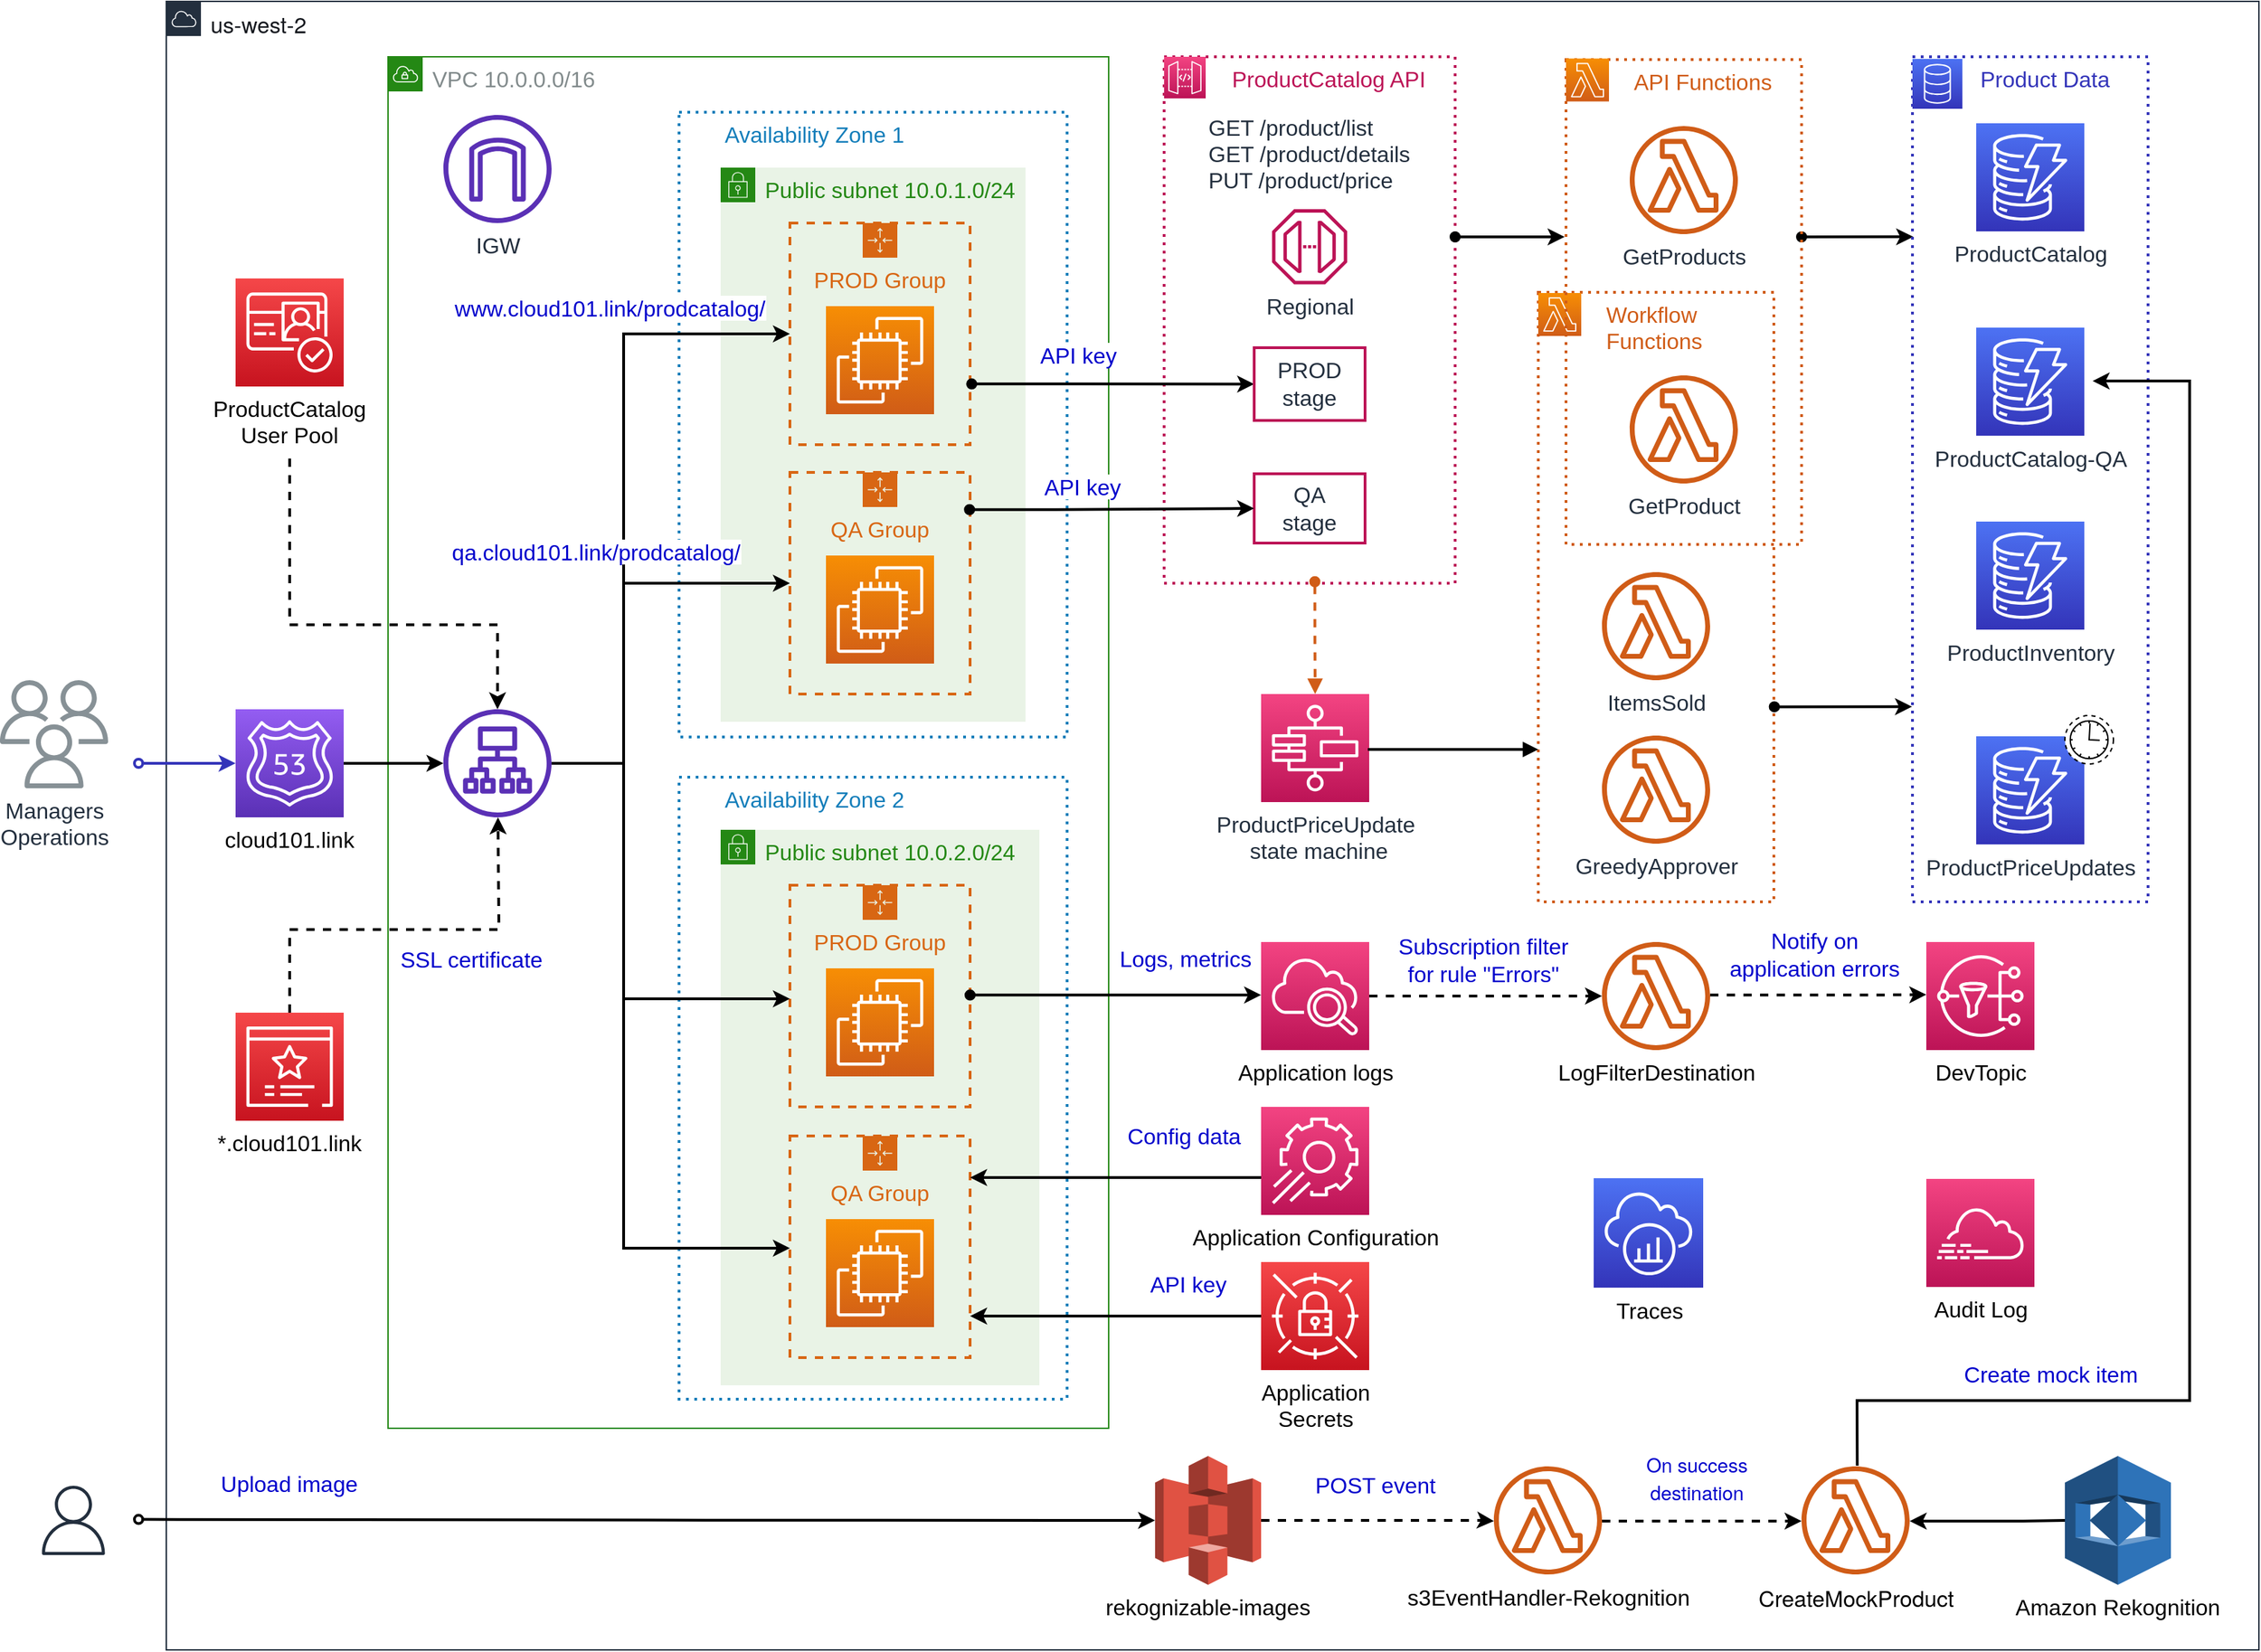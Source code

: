 <mxfile version="14.9.6" type="device"><diagram id="yKD41nWz8tDtkQRlLj_N" name="Page-1"><mxGraphModel dx="2680" dy="1989" grid="1" gridSize="10" guides="1" tooltips="1" connect="1" arrows="1" fold="1" page="1" pageScale="1" pageWidth="1100" pageHeight="850" math="0" shadow="0"><root><mxCell id="0"/><mxCell id="1" parent="0"/><mxCell id="qGP9a9ilm-xRbnsAyoEx-138" value="&lt;span style=&quot;color: rgb(22 , 25 , 31) ; font-family: &amp;#34;amazon ember&amp;#34; , &amp;#34;helvetica neue&amp;#34; , &amp;#34;roboto&amp;#34; , &amp;#34;arial&amp;#34; , sans-serif ; font-style: normal ; font-weight: 400 ; letter-spacing: normal ; text-indent: 0px ; text-transform: none ; word-spacing: 0px ; background-color: rgb(255 , 255 , 255) ; display: inline ; float: none&quot;&gt;&lt;font style=&quot;font-size: 16px&quot;&gt;us-west-2&lt;/font&gt;&lt;/span&gt;" style="points=[[0,0],[0.25,0],[0.5,0],[0.75,0],[1,0],[1,0.25],[1,0.5],[1,0.75],[1,1],[0.75,1],[0.5,1],[0.25,1],[0,1],[0,0.75],[0,0.5],[0,0.25]];outlineConnect=0;gradientColor=none;html=1;whiteSpace=wrap;fontSize=12;fontStyle=0;shape=mxgraph.aws4.group;grIcon=mxgraph.aws4.group_aws_cloud;strokeColor=#232F3E;fillColor=none;verticalAlign=top;align=left;spacingLeft=30;fontColor=#232F3E;dashed=0;rounded=0;shadow=0;dashPattern=1 2;" parent="1" vertex="1"><mxGeometry x="-380" y="-850" width="1510" height="1190" as="geometry"/></mxCell><mxCell id="wmEJibpNERDsBBSczhaX-15" value="Workflow&lt;br&gt;Functions" style="fillColor=none;dashed=1;verticalAlign=top;fontStyle=0;shadow=0;fontSize=16;html=1;strokeWidth=2;align=left;spacingLeft=47;dashPattern=1 2;strokeColor=#D05C17;fontColor=#D05C17;" parent="1" vertex="1"><mxGeometry x="610" y="-640" width="170" height="440" as="geometry"/></mxCell><mxCell id="qGP9a9ilm-xRbnsAyoEx-61" value="ProductCatalog API" style="fillColor=none;dashed=1;verticalAlign=top;fontStyle=0;shadow=0;fontSize=16;html=1;strokeWidth=2;align=left;spacingLeft=47;dashPattern=1 2;strokeColor=#BC1356;fontColor=#BC1356;" parent="1" vertex="1"><mxGeometry x="340" y="-810" width="210" height="380" as="geometry"/></mxCell><mxCell id="qGP9a9ilm-xRbnsAyoEx-130" style="edgeStyle=none;rounded=0;jumpStyle=none;orthogonalLoop=1;jettySize=auto;html=1;fontSize=16;fontColor=#3334B9;startArrow=oval;startFill=1;endArrow=classic;endFill=1;strokeWidth=2;snapToPoint=1;bendable=0;entryX=0.003;entryY=0.213;entryDx=0;entryDy=0;entryPerimeter=0;" parent="1" target="qGP9a9ilm-xRbnsAyoEx-127" edge="1"><mxGeometry relative="1" as="geometry"><mxPoint x="800" y="-680" as="sourcePoint"/><mxPoint x="899" y="-675.5" as="targetPoint"/></mxGeometry></mxCell><mxCell id="qGP9a9ilm-xRbnsAyoEx-3" value="VPC 10.0.0.0/16" style="points=[[0,0],[0.25,0],[0.5,0],[0.75,0],[1,0],[1,0.25],[1,0.5],[1,0.75],[1,1],[0.75,1],[0.5,1],[0.25,1],[0,1],[0,0.75],[0,0.5],[0,0.25]];outlineConnect=0;gradientColor=none;html=1;whiteSpace=wrap;fontSize=16;fontStyle=0;shape=mxgraph.aws4.group;grIcon=mxgraph.aws4.group_vpc;strokeColor=#248814;fillColor=none;verticalAlign=top;align=left;spacingLeft=30;dashed=0;strokeWidth=1;perimeterSpacing=0;shadow=0;fontColor=#828B8C;" parent="1" vertex="1"><mxGeometry x="-220" y="-810" width="520" height="990" as="geometry"/></mxCell><mxCell id="qGP9a9ilm-xRbnsAyoEx-4" value="Availability Zone 1" style="fillColor=none;strokeColor=#147EBA;dashed=1;verticalAlign=top;fontStyle=0;fontColor=#147EBA;strokeWidth=2;fontSize=16;perimeterSpacing=0;shadow=0;align=left;spacingLeft=31;rounded=0;dashPattern=1 2;" parent="1" vertex="1"><mxGeometry x="-10" y="-770" width="280" height="451" as="geometry"/></mxCell><mxCell id="qGP9a9ilm-xRbnsAyoEx-6" value="" style="outlineConnect=0;fontColor=#232F3E;gradientColor=none;fillColor=#5A30B5;strokeColor=none;dashed=0;verticalLabelPosition=bottom;verticalAlign=top;align=center;html=1;fontSize=16;fontStyle=0;aspect=fixed;pointerEvents=1;shape=mxgraph.aws4.application_load_balancer;strokeWidth=3;perimeterSpacing=0;shadow=0;" parent="1" vertex="1"><mxGeometry x="-180" y="-339" width="78" height="78" as="geometry"/></mxCell><mxCell id="qGP9a9ilm-xRbnsAyoEx-7" value="Public subnet 10.0.1.0/24" style="points=[[0,0],[0.25,0],[0.5,0],[0.75,0],[1,0],[1,0.25],[1,0.5],[1,0.75],[1,1],[0.75,1],[0.5,1],[0.25,1],[0,1],[0,0.75],[0,0.5],[0,0.25]];outlineConnect=0;gradientColor=none;html=1;whiteSpace=wrap;fontSize=16;fontStyle=0;shape=mxgraph.aws4.group;grIcon=mxgraph.aws4.group_security_group;grStroke=0;strokeColor=#248814;fillColor=#E9F3E6;verticalAlign=top;align=left;spacingLeft=30;fontColor=#248814;dashed=0;strokeWidth=3;perimeterSpacing=0;shadow=0;" parent="1" vertex="1"><mxGeometry x="20" y="-730" width="220" height="400" as="geometry"/></mxCell><mxCell id="qGP9a9ilm-xRbnsAyoEx-9" value="PROD Group" style="points=[[0,0],[0.25,0],[0.5,0],[0.75,0],[1,0],[1,0.25],[1,0.5],[1,0.75],[1,1],[0.75,1],[0.5,1],[0.25,1],[0,1],[0,0.75],[0,0.5],[0,0.25]];outlineConnect=0;gradientColor=none;html=1;whiteSpace=wrap;fontSize=16;fontStyle=0;shape=mxgraph.aws4.groupCenter;grIcon=mxgraph.aws4.group_auto_scaling_group;grStroke=1;strokeColor=#D86613;fillColor=none;verticalAlign=top;align=center;fontColor=#D86613;dashed=1;spacingTop=25;strokeWidth=2;perimeterSpacing=0;shadow=0;" parent="1" vertex="1"><mxGeometry x="70" y="-690" width="130" height="160" as="geometry"/></mxCell><mxCell id="qGP9a9ilm-xRbnsAyoEx-10" value="QA Group" style="points=[[0,0],[0.25,0],[0.5,0],[0.75,0],[1,0],[1,0.25],[1,0.5],[1,0.75],[1,1],[0.75,1],[0.5,1],[0.25,1],[0,1],[0,0.75],[0,0.5],[0,0.25]];outlineConnect=0;gradientColor=none;html=1;whiteSpace=wrap;fontSize=16;fontStyle=0;shape=mxgraph.aws4.groupCenter;grIcon=mxgraph.aws4.group_auto_scaling_group;grStroke=1;strokeColor=#D86613;fillColor=none;verticalAlign=top;align=center;fontColor=#D86613;dashed=1;spacingTop=25;strokeWidth=2;perimeterSpacing=0;shadow=0;" parent="1" vertex="1"><mxGeometry x="70" y="-510" width="130" height="160" as="geometry"/></mxCell><mxCell id="qGP9a9ilm-xRbnsAyoEx-16" value="Regional" style="outlineConnect=0;fontColor=#232F3E;gradientColor=none;fillColor=#BC1356;strokeColor=none;dashed=0;verticalLabelPosition=bottom;verticalAlign=top;align=center;html=1;fontSize=16;fontStyle=0;aspect=fixed;pointerEvents=1;shape=mxgraph.aws4.endpoint;strokeWidth=3;perimeterSpacing=0;shadow=0;" parent="1" vertex="1"><mxGeometry x="417.88" y="-700" width="54.25" height="54.25" as="geometry"/></mxCell><mxCell id="qGP9a9ilm-xRbnsAyoEx-30" value="" style="points=[[0,0,0],[0.25,0,0],[0.5,0,0],[0.75,0,0],[1,0,0],[0,1,0],[0.25,1,0],[0.5,1,0],[0.75,1,0],[1,1,0],[0,0.25,0],[0,0.5,0],[0,0.75,0],[1,0.25,0],[1,0.5,0],[1,0.75,0]];outlineConnect=0;fontColor=#232F3E;gradientColor=#F78E04;gradientDirection=north;fillColor=#D05C17;strokeColor=#ffffff;dashed=0;verticalLabelPosition=bottom;verticalAlign=top;align=center;html=1;fontSize=16;fontStyle=0;aspect=fixed;shape=mxgraph.aws4.resourceIcon;resIcon=mxgraph.aws4.ec2;shadow=0;" parent="1" vertex="1"><mxGeometry x="96" y="-630" width="78" height="78" as="geometry"/></mxCell><mxCell id="qGP9a9ilm-xRbnsAyoEx-100" style="edgeStyle=elbowEdgeStyle;jumpStyle=none;orthogonalLoop=1;jettySize=auto;html=1;fontSize=16;startArrow=oval;startFill=1;endArrow=classic;endFill=1;strokeWidth=2;rounded=0;entryX=0;entryY=0.5;entryDx=0;entryDy=0;exitX=1.009;exitY=0.726;exitDx=0;exitDy=0;exitPerimeter=0;fontColor=#0000CC;" parent="1" source="qGP9a9ilm-xRbnsAyoEx-9" target="qGP9a9ilm-xRbnsAyoEx-57" edge="1"><mxGeometry relative="1" as="geometry"><Array as="points"><mxPoint x="280" y="-563.83"/></Array><mxPoint x="200" y="-562" as="sourcePoint"/><mxPoint x="336" y="-611.83" as="targetPoint"/></mxGeometry></mxCell><mxCell id="qGP9a9ilm-xRbnsAyoEx-31" value="" style="points=[[0,0,0],[0.25,0,0],[0.5,0,0],[0.75,0,0],[1,0,0],[0,1,0],[0.25,1,0],[0.5,1,0],[0.75,1,0],[1,1,0],[0,0.25,0],[0,0.5,0],[0,0.75,0],[1,0.25,0],[1,0.5,0],[1,0.75,0]];outlineConnect=0;fontColor=#232F3E;gradientColor=#F78E04;gradientDirection=north;fillColor=#D05C17;strokeColor=#ffffff;dashed=0;verticalLabelPosition=bottom;verticalAlign=top;align=center;html=1;fontSize=16;fontStyle=0;aspect=fixed;shape=mxgraph.aws4.resourceIcon;resIcon=mxgraph.aws4.ec2;shadow=0;" parent="1" vertex="1"><mxGeometry x="96" y="-450" width="78" height="78" as="geometry"/></mxCell><mxCell id="qGP9a9ilm-xRbnsAyoEx-56" value="QA&lt;br style=&quot;font-size: 16px;&quot;&gt;stage" style="rounded=0;whiteSpace=wrap;html=1;shadow=0;dashed=0;fontSize=16;fontColor=#232F3E;strokeWidth=2;fillColor=none;align=center;verticalAlign=middle;strokeColor=#BC1356;" parent="1" vertex="1"><mxGeometry x="405" y="-509" width="80" height="50" as="geometry"/></mxCell><mxCell id="qGP9a9ilm-xRbnsAyoEx-57" value="PROD stage" style="rounded=0;whiteSpace=wrap;html=1;shadow=0;dashed=0;fontSize=16;fontColor=#232F3E;strokeWidth=2;fillColor=none;align=center;verticalAlign=middle;strokeColor=#BC1356;horizontal=1;" parent="1" vertex="1"><mxGeometry x="405" y="-600" width="80" height="52.5" as="geometry"/></mxCell><mxCell id="qGP9a9ilm-xRbnsAyoEx-65" value="GET /product/list&lt;br style=&quot;font-size: 16px&quot;&gt;GET /product/details&lt;br&gt;PUT /product/price" style="text;html=1;strokeColor=none;fillColor=none;align=left;verticalAlign=middle;whiteSpace=wrap;rounded=0;shadow=0;dashed=0;fontSize=16;fontColor=#232F3E;spacingTop=0;" parent="1" vertex="1"><mxGeometry x="370" y="-750" width="150" height="20" as="geometry"/></mxCell><mxCell id="qGP9a9ilm-xRbnsAyoEx-67" style="edgeStyle=orthogonalEdgeStyle;rounded=0;orthogonalLoop=1;jettySize=auto;html=1;fontSize=16;fontColor=#232F3E;strokeColor=#000000;strokeWidth=2;entryX=0;entryY=0.5;entryDx=0;entryDy=0;align=center;fontStyle=0;endArrow=classic;endFill=1;" parent="1" source="qGP9a9ilm-xRbnsAyoEx-6" target="qGP9a9ilm-xRbnsAyoEx-9" edge="1"><mxGeometry relative="1" as="geometry"><mxPoint x="40" y="-431" as="targetPoint"/><Array as="points"><mxPoint x="-50" y="-300"/><mxPoint x="-50" y="-610"/></Array></mxGeometry></mxCell><mxCell id="qGP9a9ilm-xRbnsAyoEx-68" value="www.cloud101.link/prodcatalog/" style="edgeLabel;align=center;verticalAlign=middle;resizable=0;points=[];fontSize=16;fontColor=#0000CC;" parent="qGP9a9ilm-xRbnsAyoEx-67" vertex="1" connectable="0"><mxGeometry x="0.046" y="1" relative="1" as="geometry"><mxPoint x="-9" y="-130" as="offset"/></mxGeometry></mxCell><mxCell id="qGP9a9ilm-xRbnsAyoEx-70" style="edgeStyle=orthogonalEdgeStyle;rounded=0;orthogonalLoop=1;jettySize=auto;html=1;fontSize=16;fontColor=#232F3E;strokeColor=#000000;strokeWidth=2;endArrow=classic;endFill=1;" parent="1" source="qGP9a9ilm-xRbnsAyoEx-6" target="qGP9a9ilm-xRbnsAyoEx-10" edge="1"><mxGeometry relative="1" as="geometry"><mxPoint x="70" y="-490" as="targetPoint"/><Array as="points"><mxPoint x="-50" y="-300"/><mxPoint x="-50" y="-430"/></Array></mxGeometry></mxCell><mxCell id="qGP9a9ilm-xRbnsAyoEx-71" value="qa.cloud101.link/prodcatalog/" style="edgeLabel;align=center;verticalAlign=middle;resizable=0;points=[];fontSize=16;fontColor=#0000CC;" parent="qGP9a9ilm-xRbnsAyoEx-70" vertex="1" connectable="0"><mxGeometry x="-0.119" relative="1" as="geometry"><mxPoint x="-20" y="-73" as="offset"/></mxGeometry></mxCell><mxCell id="qGP9a9ilm-xRbnsAyoEx-72" value="Availability Zone 2" style="fillColor=none;strokeColor=#147EBA;dashed=1;verticalAlign=top;fontStyle=0;fontColor=#147EBA;strokeWidth=2;fontSize=16;perimeterSpacing=0;shadow=0;align=left;spacingLeft=31;rounded=0;dashPattern=1 2;" parent="1" vertex="1"><mxGeometry x="-10" y="-290" width="280" height="449" as="geometry"/></mxCell><mxCell id="qGP9a9ilm-xRbnsAyoEx-73" value="Public subnet 10.0.2.0/24" style="points=[[0,0],[0.25,0],[0.5,0],[0.75,0],[1,0],[1,0.25],[1,0.5],[1,0.75],[1,1],[0.75,1],[0.5,1],[0.25,1],[0,1],[0,0.75],[0,0.5],[0,0.25]];outlineConnect=0;gradientColor=none;html=1;whiteSpace=wrap;fontSize=16;fontStyle=0;shape=mxgraph.aws4.group;grIcon=mxgraph.aws4.group_security_group;grStroke=0;strokeColor=#248814;fillColor=#E9F3E6;verticalAlign=top;align=left;spacingLeft=30;fontColor=#248814;dashed=0;strokeWidth=3;perimeterSpacing=0;shadow=0;" parent="1" vertex="1"><mxGeometry x="20" y="-252" width="230" height="401" as="geometry"/></mxCell><mxCell id="qGP9a9ilm-xRbnsAyoEx-74" value="PROD Group" style="points=[[0,0],[0.25,0],[0.5,0],[0.75,0],[1,0],[1,0.25],[1,0.5],[1,0.75],[1,1],[0.75,1],[0.5,1],[0.25,1],[0,1],[0,0.75],[0,0.5],[0,0.25]];outlineConnect=0;gradientColor=none;html=1;whiteSpace=wrap;fontSize=16;fontStyle=0;shape=mxgraph.aws4.groupCenter;grIcon=mxgraph.aws4.group_auto_scaling_group;grStroke=1;strokeColor=#D86613;fillColor=none;verticalAlign=top;align=center;fontColor=#D86613;dashed=1;spacingTop=25;strokeWidth=2;perimeterSpacing=0;shadow=0;" parent="1" vertex="1"><mxGeometry x="70" y="-212" width="130" height="160" as="geometry"/></mxCell><mxCell id="qGP9a9ilm-xRbnsAyoEx-75" value="QA Group" style="points=[[0,0],[0.25,0],[0.5,0],[0.75,0],[1,0],[1,0.25],[1,0.5],[1,0.75],[1,1],[0.75,1],[0.5,1],[0.25,1],[0,1],[0,0.75],[0,0.5],[0,0.25]];outlineConnect=0;gradientColor=none;html=1;whiteSpace=wrap;fontSize=16;fontStyle=0;shape=mxgraph.aws4.groupCenter;grIcon=mxgraph.aws4.group_auto_scaling_group;grStroke=1;strokeColor=#D86613;fillColor=none;verticalAlign=top;align=center;fontColor=#D86613;dashed=1;spacingTop=25;strokeWidth=2;perimeterSpacing=0;shadow=0;" parent="1" vertex="1"><mxGeometry x="70" y="-31" width="130" height="160" as="geometry"/></mxCell><mxCell id="qGP9a9ilm-xRbnsAyoEx-76" value="" style="points=[[0,0,0],[0.25,0,0],[0.5,0,0],[0.75,0,0],[1,0,0],[0,1,0],[0.25,1,0],[0.5,1,0],[0.75,1,0],[1,1,0],[0,0.25,0],[0,0.5,0],[0,0.75,0],[1,0.25,0],[1,0.5,0],[1,0.75,0]];outlineConnect=0;fontColor=#232F3E;gradientColor=#F78E04;gradientDirection=north;fillColor=#D05C17;strokeColor=#ffffff;dashed=0;verticalLabelPosition=bottom;verticalAlign=top;align=center;html=1;fontSize=16;fontStyle=0;aspect=fixed;shape=mxgraph.aws4.resourceIcon;resIcon=mxgraph.aws4.ec2;shadow=0;" parent="1" vertex="1"><mxGeometry x="96" y="-152" width="78" height="78" as="geometry"/></mxCell><mxCell id="qGP9a9ilm-xRbnsAyoEx-77" value="" style="points=[[0,0,0],[0.25,0,0],[0.5,0,0],[0.75,0,0],[1,0,0],[0,1,0],[0.25,1,0],[0.5,1,0],[0.75,1,0],[1,1,0],[0,0.25,0],[0,0.5,0],[0,0.75,0],[1,0.25,0],[1,0.5,0],[1,0.75,0]];outlineConnect=0;fontColor=#232F3E;gradientColor=#F78E04;gradientDirection=north;fillColor=#D05C17;strokeColor=#ffffff;dashed=0;verticalLabelPosition=bottom;verticalAlign=top;align=center;html=1;fontSize=16;fontStyle=0;aspect=fixed;shape=mxgraph.aws4.resourceIcon;resIcon=mxgraph.aws4.ec2;shadow=0;" parent="1" vertex="1"><mxGeometry x="96" y="29" width="78" height="78" as="geometry"/></mxCell><mxCell id="qGP9a9ilm-xRbnsAyoEx-79" style="edgeStyle=orthogonalEdgeStyle;rounded=0;orthogonalLoop=1;jettySize=auto;html=1;fontSize=16;fontColor=#232F3E;strokeColor=#000000;strokeWidth=2;endArrow=classic;endFill=1;" parent="1" source="qGP9a9ilm-xRbnsAyoEx-6" edge="1"><mxGeometry relative="1" as="geometry"><Array as="points"><mxPoint x="-50" y="-300"/><mxPoint x="-50" y="-130"/><mxPoint x="70" y="-130"/></Array><mxPoint x="70" y="-130" as="targetPoint"/></mxGeometry></mxCell><mxCell id="qGP9a9ilm-xRbnsAyoEx-80" style="edgeStyle=orthogonalEdgeStyle;rounded=0;orthogonalLoop=1;jettySize=auto;html=1;fontSize=16;fontColor=#232F3E;strokeColor=#000000;strokeWidth=2;" parent="1" source="qGP9a9ilm-xRbnsAyoEx-6" edge="1"><mxGeometry relative="1" as="geometry"><mxPoint x="70" y="50" as="targetPoint"/><Array as="points"><mxPoint x="-50" y="-300"/><mxPoint x="-50" y="50"/><mxPoint x="70" y="50"/></Array></mxGeometry></mxCell><mxCell id="qGP9a9ilm-xRbnsAyoEx-87" style="edgeStyle=orthogonalEdgeStyle;rounded=0;orthogonalLoop=1;jettySize=auto;html=1;fontSize=16;fontColor=#232F3E;strokeColor=#000000;strokeWidth=2;endArrow=classic;endFill=1;" parent="1" source="qGP9a9ilm-xRbnsAyoEx-81" target="qGP9a9ilm-xRbnsAyoEx-6" edge="1"><mxGeometry relative="1" as="geometry"><mxPoint x="-190" y="-300" as="targetPoint"/></mxGeometry></mxCell><mxCell id="qGP9a9ilm-xRbnsAyoEx-81" value="cloud101.link" style="points=[[0,0,0],[0.25,0,0],[0.5,0,0],[0.75,0,0],[1,0,0],[0,1,0],[0.25,1,0],[0.5,1,0],[0.75,1,0],[1,1,0],[0,0.25,0],[0,0.5,0],[0,0.75,0],[1,0.25,0],[1,0.5,0],[1,0.75,0]];outlineConnect=0;gradientColor=#945DF2;gradientDirection=north;fillColor=#5A30B5;strokeColor=#ffffff;dashed=0;verticalLabelPosition=bottom;verticalAlign=top;align=center;fontSize=16;fontStyle=0;aspect=fixed;shape=mxgraph.aws4.resourceIcon;resIcon=mxgraph.aws4.route_53;rounded=1;shadow=0;" parent="1" vertex="1"><mxGeometry x="-330" y="-339" width="78" height="78" as="geometry"/></mxCell><mxCell id="qGP9a9ilm-xRbnsAyoEx-82" value="IGW" style="outlineConnect=0;fontColor=#232F3E;gradientColor=none;fillColor=#5A30B5;strokeColor=none;dashed=0;verticalLabelPosition=bottom;verticalAlign=top;align=center;html=1;fontSize=16;fontStyle=0;aspect=fixed;pointerEvents=1;shape=mxgraph.aws4.internet_gateway;rounded=1;shadow=0;" parent="1" vertex="1"><mxGeometry x="-180" y="-768" width="78" height="78" as="geometry"/></mxCell><mxCell id="qGP9a9ilm-xRbnsAyoEx-83" value="*.cloud101.link" style="points=[[0,0,0],[0.25,0,0],[0.5,0,0],[0.75,0,0],[1,0,0],[0,1,0],[0.25,1,0],[0.5,1,0],[0.75,1,0],[1,1,0],[0,0.25,0],[0,0.5,0],[0,0.75,0],[1,0.25,0],[1,0.5,0],[1,0.75,0]];outlineConnect=0;gradientColor=#F54749;gradientDirection=north;fillColor=#C7131F;strokeColor=#ffffff;dashed=0;verticalLabelPosition=bottom;verticalAlign=top;align=center;fontSize=16;fontStyle=0;aspect=fixed;shape=mxgraph.aws4.resourceIcon;resIcon=mxgraph.aws4.certificate_manager_3;rounded=1;shadow=0;" parent="1" vertex="1"><mxGeometry x="-330" y="-120" width="78" height="78" as="geometry"/></mxCell><mxCell id="qGP9a9ilm-xRbnsAyoEx-131" style="edgeStyle=none;rounded=0;jumpStyle=none;orthogonalLoop=1;jettySize=auto;html=1;entryX=0;entryY=0.5;entryDx=0;entryDy=0;entryPerimeter=0;fontSize=16;fontColor=#3334B9;startArrow=oval;startFill=0;endArrow=classic;endFill=1;strokeColor=#3334B9;strokeWidth=2;" parent="1" target="qGP9a9ilm-xRbnsAyoEx-81" edge="1"><mxGeometry relative="1" as="geometry"><mxPoint x="-400" y="-300" as="sourcePoint"/></mxGeometry></mxCell><mxCell id="qGP9a9ilm-xRbnsAyoEx-88" value="Managers&lt;br&gt;Operations" style="outlineConnect=0;fontColor=#232F3E;gradientColor=none;strokeColor=none;dashed=0;verticalLabelPosition=bottom;verticalAlign=top;align=center;html=1;fontSize=16;fontStyle=0;aspect=fixed;pointerEvents=1;shape=mxgraph.aws4.users;rounded=0;shadow=0;fillColor=#879196;" parent="1" vertex="1"><mxGeometry x="-500" y="-360" width="78" height="78" as="geometry"/></mxCell><mxCell id="qGP9a9ilm-xRbnsAyoEx-137" style="edgeStyle=none;rounded=0;jumpStyle=none;orthogonalLoop=1;jettySize=auto;html=1;dashed=1;fontSize=16;fontColor=#3334B9;startArrow=none;startFill=0;endArrow=classic;endFill=1;strokeColor=#000000;strokeWidth=2;" parent="1" target="qGP9a9ilm-xRbnsAyoEx-6" edge="1"><mxGeometry relative="1" as="geometry"><mxPoint x="-291" y="-520" as="sourcePoint"/><mxPoint x="-160" y="-340" as="targetPoint"/><Array as="points"><mxPoint x="-291" y="-400"/><mxPoint x="-141" y="-400"/></Array></mxGeometry></mxCell><mxCell id="qGP9a9ilm-xRbnsAyoEx-132" value="ProductCatalog&#10;User Pool" style="points=[[0,0,0],[0.25,0,0],[0.5,0,0],[0.75,0,0],[1,0,0],[0,1,0],[0.25,1,0],[0.5,1,0],[0.75,1,0],[1,1,0],[0,0.25,0],[0,0.5,0],[0,0.75,0],[1,0.25,0],[1,0.5,0],[1,0.75,0]];outlineConnect=0;gradientColor=#F54749;gradientDirection=north;fillColor=#C7131F;strokeColor=#ffffff;dashed=0;verticalLabelPosition=bottom;verticalAlign=top;align=center;fontSize=16;fontStyle=0;aspect=fixed;shape=mxgraph.aws4.resourceIcon;resIcon=mxgraph.aws4.cognito;rounded=0;shadow=0;dashPattern=1 2;" parent="1" vertex="1"><mxGeometry x="-330" y="-650" width="78" height="78" as="geometry"/></mxCell><mxCell id="BOBLniXmzy-V6W1fbKCP-1" value="Application Configuration" style="points=[[0,0,0],[0.25,0,0],[0.5,0,0],[0.75,0,0],[1,0,0],[0,1,0],[0.25,1,0],[0.5,1,0],[0.75,1,0],[1,1,0],[0,0.25,0],[0,0.5,0],[0,0.75,0],[1,0.25,0],[1,0.5,0],[1,0.75,0]];points=[[0,0,0],[0.25,0,0],[0.5,0,0],[0.75,0,0],[1,0,0],[0,1,0],[0.25,1,0],[0.5,1,0],[0.75,1,0],[1,1,0],[0,0.25,0],[0,0.5,0],[0,0.75,0],[1,0.25,0],[1,0.5,0],[1,0.75,0]];outlineConnect=0;gradientColor=#F34482;gradientDirection=north;fillColor=#BC1356;strokeColor=#ffffff;dashed=0;verticalLabelPosition=bottom;verticalAlign=top;align=center;html=1;fontSize=16;fontStyle=0;aspect=fixed;shape=mxgraph.aws4.resourceIcon;resIcon=mxgraph.aws4.app_config;" parent="1" vertex="1"><mxGeometry x="410" y="-52" width="78" height="78" as="geometry"/></mxCell><mxCell id="Pxu7jCgrYVpox--rdrtJ-6" style="edgeStyle=none;rounded=0;jumpStyle=none;orthogonalLoop=1;jettySize=auto;html=1;dashed=1;fontSize=16;fontColor=#3334B9;startArrow=none;startFill=0;endArrow=classic;endFill=1;strokeColor=#000000;strokeWidth=2;exitX=0.5;exitY=0;exitDx=0;exitDy=0;exitPerimeter=0;" parent="1" source="qGP9a9ilm-xRbnsAyoEx-83" target="qGP9a9ilm-xRbnsAyoEx-6" edge="1"><mxGeometry relative="1" as="geometry"><mxPoint x="-281" y="-510" as="sourcePoint"/><mxPoint x="-131" y="-329.0" as="targetPoint"/><Array as="points"><mxPoint x="-291" y="-180"/><mxPoint x="-140" y="-180"/></Array></mxGeometry></mxCell><mxCell id="Pxu7jCgrYVpox--rdrtJ-7" style="edgeStyle=elbowEdgeStyle;jumpStyle=none;orthogonalLoop=1;jettySize=auto;html=1;fontSize=16;fontColor=#5F6566;startArrow=oval;startFill=1;endArrow=classic;endFill=1;strokeWidth=2;rounded=0;entryX=0;entryY=0.5;entryDx=0;entryDy=0;exitX=0.997;exitY=0.168;exitDx=0;exitDy=0;exitPerimeter=0;" parent="1" source="qGP9a9ilm-xRbnsAyoEx-10" target="qGP9a9ilm-xRbnsAyoEx-56" edge="1"><mxGeometry relative="1" as="geometry"><Array as="points"><mxPoint x="260" y="-425"/><mxPoint x="360" y="-430"/><mxPoint x="260" y="-430"/><mxPoint x="320" y="-420"/><mxPoint x="290" y="-430"/><mxPoint x="280" y="-363.5"/></Array><mxPoint x="200" y="-411.5" as="sourcePoint"/><mxPoint x="368" y="-410.67" as="targetPoint"/></mxGeometry></mxCell><mxCell id="Pxu7jCgrYVpox--rdrtJ-9" style="edgeStyle=elbowEdgeStyle;jumpStyle=none;orthogonalLoop=1;jettySize=auto;html=1;fontSize=16;fontColor=#5F6566;startArrow=classic;startFill=1;endArrow=none;endFill=0;strokeWidth=2;rounded=0;" parent="1" source="qGP9a9ilm-xRbnsAyoEx-75" target="wmEJibpNERDsBBSczhaX-6" edge="1"><mxGeometry relative="1" as="geometry"><Array as="points"><mxPoint x="350" y="99"/><mxPoint x="330" y="90"/><mxPoint x="350" y="68"/><mxPoint x="260" y="50"/><mxPoint x="340" y="39"/><mxPoint x="310" y="39"/><mxPoint x="360" y="-30"/><mxPoint x="340" y="-40"/></Array><mxPoint x="201" y="19" as="sourcePoint"/><mxPoint x="400" y="-119.0" as="targetPoint"/></mxGeometry></mxCell><mxCell id="wmEJibpNERDsBBSczhaX-1" value="SSL certificate" style="edgeLabel;align=center;verticalAlign=middle;resizable=0;points=[];fontSize=16;fontColor=#0000CC;" parent="1" vertex="1" connectable="0"><mxGeometry x="-160.0" y="-159.999" as="geometry"/></mxCell><mxCell id="wmEJibpNERDsBBSczhaX-2" value="API key" style="edgeLabel;html=1;align=center;verticalAlign=middle;resizable=0;points=[];fontSize=16;fontColor=#0000CC;" parent="1" vertex="1" connectable="0"><mxGeometry x="333.5" y="60.001" as="geometry"><mxPoint x="23" y="16" as="offset"/></mxGeometry></mxCell><mxCell id="wmEJibpNERDsBBSczhaX-3" value="API key" style="edgeLabel;align=center;verticalAlign=middle;resizable=0;points=[];fontSize=16;fontColor=#0000CC;" parent="1" vertex="1" connectable="0"><mxGeometry x="280.0" y="-499.999" as="geometry"><mxPoint x="1" y="-1" as="offset"/></mxGeometry></mxCell><mxCell id="wmEJibpNERDsBBSczhaX-4" value="API key" style="edgeLabel;align=center;verticalAlign=middle;resizable=0;points=[];fontSize=16;fontColor=#0000CC;" parent="1" vertex="1" connectable="0"><mxGeometry x="280.0" y="-728.999" as="geometry"><mxPoint x="-2" y="133" as="offset"/></mxGeometry></mxCell><mxCell id="wmEJibpNERDsBBSczhaX-5" value="Config data" style="edgeLabel;html=1;align=center;verticalAlign=middle;resizable=0;points=[];fontSize=16;fontColor=#0000CC;" parent="1" vertex="1" connectable="0"><mxGeometry x="360.0" y="10.001" as="geometry"><mxPoint x="-6" y="-41" as="offset"/></mxGeometry></mxCell><mxCell id="wmEJibpNERDsBBSczhaX-6" value="Application&lt;br&gt;Secrets" style="points=[[0,0,0],[0.25,0,0],[0.5,0,0],[0.75,0,0],[1,0,0],[0,1,0],[0.25,1,0],[0.5,1,0],[0.75,1,0],[1,1,0],[0,0.25,0],[0,0.5,0],[0,0.75,0],[1,0.25,0],[1,0.5,0],[1,0.75,0]];outlineConnect=0;gradientColor=#F54749;gradientDirection=north;fillColor=#C7131F;strokeColor=#ffffff;dashed=0;verticalLabelPosition=bottom;verticalAlign=top;align=center;html=1;fontSize=16;fontStyle=0;aspect=fixed;shape=mxgraph.aws4.resourceIcon;resIcon=mxgraph.aws4.secrets_manager;" parent="1" vertex="1"><mxGeometry x="410" y="60" width="78" height="78" as="geometry"/></mxCell><mxCell id="wmEJibpNERDsBBSczhaX-9" value="ProductPriceUpdate&lt;br style=&quot;font-size: 16px&quot;&gt;&amp;nbsp;state machine" style="points=[[0,0,0],[0.25,0,0],[0.5,0,0],[0.75,0,0],[1,0,0],[0,1,0],[0.25,1,0],[0.5,1,0],[0.75,1,0],[1,1,0],[0,0.25,0],[0,0.5,0],[0,0.75,0],[1,0.25,0],[1,0.5,0],[1,0.75,0]];outlineConnect=0;fontColor=#232F3E;gradientColor=#F34482;gradientDirection=north;fillColor=#BC1356;strokeColor=#ffffff;dashed=0;verticalLabelPosition=bottom;verticalAlign=top;align=center;html=1;fontSize=16;fontStyle=0;aspect=fixed;shape=mxgraph.aws4.resourceIcon;resIcon=mxgraph.aws4.step_functions;" parent="1" vertex="1"><mxGeometry x="410" y="-350" width="78" height="78" as="geometry"/></mxCell><mxCell id="wmEJibpNERDsBBSczhaX-11" value="" style="edgeStyle=orthogonalEdgeStyle;html=1;endArrow=block;elbow=vertical;startArrow=oval;endFill=1;rounded=0;fontSize=16;fontColor=#D05C17;strokeColor=#D05C17;startFill=1;strokeWidth=2;entryX=0.5;entryY=0;entryDx=0;entryDy=0;entryPerimeter=0;exitX=0.518;exitY=0.997;exitDx=0;exitDy=0;exitPerimeter=0;dashed=1;" parent="1" source="qGP9a9ilm-xRbnsAyoEx-61" target="wmEJibpNERDsBBSczhaX-9" edge="1"><mxGeometry width="100" relative="1" as="geometry"><mxPoint x="449" y="-379" as="sourcePoint"/><mxPoint x="610" y="-582.5" as="targetPoint"/></mxGeometry></mxCell><mxCell id="qGP9a9ilm-xRbnsAyoEx-15" value="" style="points=[[0,0,0],[0.25,0,0],[0.5,0,0],[0.75,0,0],[1,0,0],[0,1,0],[0.25,1,0],[0.5,1,0],[0.75,1,0],[1,1,0],[0,0.25,0],[0,0.5,0],[0,0.75,0],[1,0.25,0],[1,0.5,0],[1,0.75,0]];outlineConnect=0;fontColor=#232F3E;gradientColor=#F34482;gradientDirection=north;fillColor=#BC1356;strokeColor=#ffffff;dashed=0;verticalLabelPosition=bottom;verticalAlign=top;align=center;html=1;fontSize=16;fontStyle=0;aspect=fixed;shape=mxgraph.aws4.resourceIcon;resIcon=mxgraph.aws4.api_gateway;strokeWidth=3;perimeterSpacing=0;shadow=0;" parent="1" vertex="1"><mxGeometry x="340" y="-810" width="30" height="30" as="geometry"/></mxCell><mxCell id="wmEJibpNERDsBBSczhaX-23" value="" style="edgeStyle=orthogonalEdgeStyle;html=1;endArrow=block;elbow=vertical;startArrow=none;endFill=1;rounded=0;fontSize=16;fontColor=#D05C17;startFill=0;strokeWidth=2;snapToPoint=1;exitX=1;exitY=0.5;exitDx=0;exitDy=0;exitPerimeter=0;" parent="1" source="wmEJibpNERDsBBSczhaX-9" edge="1"><mxGeometry width="100" relative="1" as="geometry"><mxPoint x="490" y="-280" as="sourcePoint"/><mxPoint x="610" y="-310" as="targetPoint"/><Array as="points"><mxPoint x="488" y="-310"/></Array></mxGeometry></mxCell><mxCell id="wmEJibpNERDsBBSczhaX-29" style="edgeStyle=none;rounded=0;jumpStyle=none;orthogonalLoop=1;jettySize=auto;html=1;fontSize=16;fontColor=#3334B9;startArrow=oval;startFill=1;endArrow=classic;endFill=1;strokeWidth=2;entryX=-0.002;entryY=0.769;entryDx=0;entryDy=0;entryPerimeter=0;snapToPoint=1;exitX=1.002;exitY=0.68;exitDx=0;exitDy=0;exitPerimeter=0;" parent="1" source="wmEJibpNERDsBBSczhaX-15" target="qGP9a9ilm-xRbnsAyoEx-127" edge="1"><mxGeometry relative="1" as="geometry"><mxPoint x="791" y="-335.5" as="sourcePoint"/><mxPoint x="789" y="-349.5" as="targetPoint"/></mxGeometry></mxCell><mxCell id="wmEJibpNERDsBBSczhaX-30" value="&lt;font style=&quot;font-size: 16px&quot;&gt;Application logs&lt;/font&gt;" style="points=[[0,0,0],[0.25,0,0],[0.5,0,0],[0.75,0,0],[1,0,0],[0,1,0],[0.25,1,0],[0.5,1,0],[0.75,1,0],[1,1,0],[0,0.25,0],[0,0.5,0],[0,0.75,0],[1,0.25,0],[1,0.5,0],[1,0.75,0]];points=[[0,0,0],[0.25,0,0],[0.5,0,0],[0.75,0,0],[1,0,0],[0,1,0],[0.25,1,0],[0.5,1,0],[0.75,1,0],[1,1,0],[0,0.25,0],[0,0.5,0],[0,0.75,0],[1,0.25,0],[1,0.5,0],[1,0.75,0]];outlineConnect=0;gradientColor=#F34482;gradientDirection=north;fillColor=#BC1356;strokeColor=#ffffff;dashed=0;verticalLabelPosition=bottom;verticalAlign=top;align=center;html=1;fontSize=12;fontStyle=0;aspect=fixed;shape=mxgraph.aws4.resourceIcon;resIcon=mxgraph.aws4.cloudwatch_2;" parent="1" vertex="1"><mxGeometry x="410" y="-171" width="78" height="78" as="geometry"/></mxCell><mxCell id="wmEJibpNERDsBBSczhaX-31" style="edgeStyle=elbowEdgeStyle;jumpStyle=none;orthogonalLoop=1;jettySize=auto;html=1;fontSize=16;fontColor=#5F6566;startArrow=classic;startFill=1;endArrow=none;endFill=0;strokeWidth=2;rounded=0;" parent="1" edge="1"><mxGeometry relative="1" as="geometry"><Array as="points"><mxPoint x="330" y="-1"/><mxPoint x="350" y="-23"/><mxPoint x="260" y="-41"/><mxPoint x="340" y="-52"/><mxPoint x="310" y="-52"/><mxPoint x="360" y="-121"/><mxPoint x="340" y="-131"/></Array><mxPoint x="200" y="-1" as="sourcePoint"/><mxPoint x="410.0" y="-1" as="targetPoint"/></mxGeometry></mxCell><mxCell id="wmEJibpNERDsBBSczhaX-32" style="edgeStyle=elbowEdgeStyle;jumpStyle=none;orthogonalLoop=1;jettySize=auto;html=1;fontSize=16;fontColor=#5F6566;startArrow=oval;startFill=1;endArrow=classic;endFill=1;strokeWidth=2;rounded=0;" parent="1" edge="1"><mxGeometry relative="1" as="geometry"><Array as="points"><mxPoint x="330" y="-132.71"/><mxPoint x="350" y="-154.71"/><mxPoint x="260" y="-172.71"/><mxPoint x="340" y="-183.71"/><mxPoint x="310" y="-183.71"/><mxPoint x="360" y="-252.71"/><mxPoint x="340" y="-262.71"/></Array><mxPoint x="200" y="-132.71" as="sourcePoint"/><mxPoint x="410.0" y="-132.71" as="targetPoint"/></mxGeometry></mxCell><mxCell id="wmEJibpNERDsBBSczhaX-33" value="" style="group" parent="1" vertex="1" connectable="0"><mxGeometry x="880" y="-810" width="170" height="610" as="geometry"/></mxCell><mxCell id="qGP9a9ilm-xRbnsAyoEx-127" value="Product Data" style="fillColor=none;dashed=1;verticalAlign=top;fontStyle=0;shadow=0;fontSize=16;html=1;strokeWidth=2;align=left;spacingLeft=47;dashPattern=1 2;strokeColor=#3334B9;fontColor=#3334B9;" parent="wmEJibpNERDsBBSczhaX-33" vertex="1"><mxGeometry width="170" height="610" as="geometry"/></mxCell><mxCell id="qGP9a9ilm-xRbnsAyoEx-120" value="ProductCatalog" style="points=[[0,0,0],[0.25,0,0],[0.5,0,0],[0.75,0,0],[1,0,0],[0,1,0],[0.25,1,0],[0.5,1,0],[0.75,1,0],[1,1,0],[0,0.25,0],[0,0.5,0],[0,0.75,0],[1,0.25,0],[1,0.5,0],[1,0.75,0]];outlineConnect=0;fontColor=#232F3E;gradientColor=#4D72F3;gradientDirection=north;fillColor=#3334B9;strokeColor=#ffffff;dashed=0;verticalLabelPosition=bottom;verticalAlign=top;align=center;html=1;fontSize=16;fontStyle=0;aspect=fixed;shape=mxgraph.aws4.resourceIcon;resIcon=mxgraph.aws4.dynamodb;rounded=0;shadow=0;dashPattern=1 2;" parent="wmEJibpNERDsBBSczhaX-33" vertex="1"><mxGeometry x="46" y="48" width="78" height="78" as="geometry"/></mxCell><mxCell id="qGP9a9ilm-xRbnsAyoEx-121" value="ProductCatalog-QA" style="points=[[0,0,0],[0.25,0,0],[0.5,0,0],[0.75,0,0],[1,0,0],[0,1,0],[0.25,1,0],[0.5,1,0],[0.75,1,0],[1,1,0],[0,0.25,0],[0,0.5,0],[0,0.75,0],[1,0.25,0],[1,0.5,0],[1,0.75,0]];outlineConnect=0;fontColor=#232F3E;gradientColor=#4D72F3;gradientDirection=north;fillColor=#3334B9;strokeColor=#ffffff;dashed=0;verticalLabelPosition=bottom;verticalAlign=top;align=center;html=1;fontSize=16;fontStyle=0;aspect=fixed;shape=mxgraph.aws4.resourceIcon;resIcon=mxgraph.aws4.dynamodb;rounded=0;shadow=0;dashPattern=1 2;" parent="wmEJibpNERDsBBSczhaX-33" vertex="1"><mxGeometry x="46" y="195.5" width="78" height="78" as="geometry"/></mxCell><mxCell id="qGP9a9ilm-xRbnsAyoEx-128" value="" style="points=[[0,0,0],[0.25,0,0],[0.5,0,0],[0.75,0,0],[1,0,0],[0,1,0],[0.25,1,0],[0.5,1,0],[0.75,1,0],[1,1,0],[0,0.25,0],[0,0.5,0],[0,0.75,0],[1,0.25,0],[1,0.5,0],[1,0.75,0]];outlineConnect=0;fontColor=#232F3E;gradientColor=#4D72F3;gradientDirection=north;fillColor=#3334B9;strokeColor=#ffffff;dashed=0;verticalLabelPosition=bottom;verticalAlign=top;align=center;html=1;fontSize=12;fontStyle=0;aspect=fixed;shape=mxgraph.aws4.resourceIcon;resIcon=mxgraph.aws4.database;rounded=0;shadow=0;dashPattern=1 2;" parent="wmEJibpNERDsBBSczhaX-33" vertex="1"><mxGeometry y="1.5" width="36" height="36" as="geometry"/></mxCell><mxCell id="wmEJibpNERDsBBSczhaX-28" value="ProductInventory" style="points=[[0,0,0],[0.25,0,0],[0.5,0,0],[0.75,0,0],[1,0,0],[0,1,0],[0.25,1,0],[0.5,1,0],[0.75,1,0],[1,1,0],[0,0.25,0],[0,0.5,0],[0,0.75,0],[1,0.25,0],[1,0.5,0],[1,0.75,0]];outlineConnect=0;fontColor=#232F3E;gradientColor=#4D72F3;gradientDirection=north;fillColor=#3334B9;strokeColor=#ffffff;dashed=0;verticalLabelPosition=bottom;verticalAlign=top;align=center;html=1;fontSize=16;fontStyle=0;aspect=fixed;shape=mxgraph.aws4.resourceIcon;resIcon=mxgraph.aws4.dynamodb;rounded=0;shadow=0;dashPattern=1 2;" parent="wmEJibpNERDsBBSczhaX-33" vertex="1"><mxGeometry x="46" y="335.5" width="78" height="78" as="geometry"/></mxCell><mxCell id="wmEJibpNERDsBBSczhaX-27" value="" style="group" parent="wmEJibpNERDsBBSczhaX-33" vertex="1" connectable="0"><mxGeometry x="46" y="475.5" width="99" height="93" as="geometry"/></mxCell><mxCell id="wmEJibpNERDsBBSczhaX-12" value="ProductPriceUpdates" style="points=[[0,0,0],[0.25,0,0],[0.5,0,0],[0.75,0,0],[1,0,0],[0,1,0],[0.25,1,0],[0.5,1,0],[0.75,1,0],[1,1,0],[0,0.25,0],[0,0.5,0],[0,0.75,0],[1,0.25,0],[1,0.5,0],[1,0.75,0]];outlineConnect=0;fontColor=#232F3E;gradientColor=#4D72F3;gradientDirection=north;fillColor=#3334B9;strokeColor=#ffffff;dashed=0;verticalLabelPosition=bottom;verticalAlign=top;align=center;html=1;fontSize=16;fontStyle=0;aspect=fixed;shape=mxgraph.aws4.resourceIcon;resIcon=mxgraph.aws4.dynamodb;rounded=0;shadow=0;dashPattern=1 2;" parent="wmEJibpNERDsBBSczhaX-27" vertex="1"><mxGeometry y="15" width="78" height="78" as="geometry"/></mxCell><mxCell id="wmEJibpNERDsBBSczhaX-14" value="" style="points=[[0.145,0.145,0],[0.5,0,0],[0.855,0.145,0],[1,0.5,0],[0.855,0.855,0],[0.5,1,0],[0.145,0.855,0],[0,0.5,0]];shape=mxgraph.bpmn.event;html=1;verticalLabelPosition=bottom;labelBackgroundColor=#ffffff;verticalAlign=top;align=center;perimeter=ellipsePerimeter;outlineConnect=0;aspect=fixed;outline=eventNonint;symbol=timer;fontSize=16;" parent="wmEJibpNERDsBBSczhaX-27" vertex="1"><mxGeometry x="64" width="35" height="35" as="geometry"/></mxCell><mxCell id="wmEJibpNERDsBBSczhaX-35" value="Logs, metrics" style="edgeLabel;html=1;align=center;verticalAlign=middle;resizable=0;points=[];fontSize=16;fontColor=#0000CC;" parent="1" vertex="1" connectable="0"><mxGeometry x="370.0" y="-100.999" as="geometry"><mxPoint x="-15" y="-58" as="offset"/></mxGeometry></mxCell><mxCell id="tCuzaoIJKoReNXLIVYof-7" value="" style="endArrow=classic;html=1;strokeWidth=2;endFill=1;startArrow=oval;startFill=1;rounded=0;snapToPoint=1;" parent="1" edge="1"><mxGeometry width="50" height="50" relative="1" as="geometry"><mxPoint x="550" y="-680" as="sourcePoint"/><mxPoint x="629" y="-680" as="targetPoint"/></mxGeometry></mxCell><mxCell id="wmEJibpNERDsBBSczhaX-16" value="" style="points=[[0,0,0],[0.25,0,0],[0.5,0,0],[0.75,0,0],[1,0,0],[0,1,0],[0.25,1,0],[0.5,1,0],[0.75,1,0],[1,1,0],[0,0.25,0],[0,0.5,0],[0,0.75,0],[1,0.25,0],[1,0.5,0],[1,0.75,0]];outlineConnect=0;fontColor=#232F3E;gradientColor=#F78E04;gradientDirection=north;fillColor=#D05C17;strokeColor=#ffffff;dashed=0;verticalLabelPosition=bottom;verticalAlign=top;align=center;html=1;fontSize=12;fontStyle=0;aspect=fixed;shape=mxgraph.aws4.resourceIcon;resIcon=mxgraph.aws4.lambda;rounded=0;shadow=0;dashPattern=1 2;" parent="1" vertex="1"><mxGeometry x="610" y="-639.5" width="31" height="31" as="geometry"/></mxCell><mxCell id="wmEJibpNERDsBBSczhaX-24" value="ItemsSold" style="outlineConnect=0;fontColor=#232F3E;gradientColor=none;fillColor=#D05C17;strokeColor=none;dashed=0;verticalLabelPosition=bottom;verticalAlign=top;align=center;fontSize=16;fontStyle=0;aspect=fixed;pointerEvents=1;shape=mxgraph.aws4.lambda_function;rounded=0;shadow=0;dashPattern=1 2;html=1;" parent="1" vertex="1"><mxGeometry x="656" y="-437.996" width="78" height="78" as="geometry"/></mxCell><mxCell id="wmEJibpNERDsBBSczhaX-26" value="GreedyApprover" style="outlineConnect=0;fontColor=#232F3E;gradientColor=none;fillColor=#D05C17;strokeColor=none;dashed=0;verticalLabelPosition=bottom;verticalAlign=top;align=center;fontSize=16;fontStyle=0;aspect=fixed;pointerEvents=1;shape=mxgraph.aws4.lambda_function;rounded=0;shadow=0;dashPattern=1 2;html=1;" parent="1" vertex="1"><mxGeometry x="656" y="-320.0" width="78" height="78" as="geometry"/></mxCell><mxCell id="wmEJibpNERDsBBSczhaX-34" value="" style="group" parent="1" vertex="1" connectable="0"><mxGeometry x="630" y="-797.994" width="170" height="375.995" as="geometry"/></mxCell><mxCell id="qGP9a9ilm-xRbnsAyoEx-124" value="API Functions" style="fillColor=none;dashed=1;verticalAlign=top;fontStyle=0;shadow=0;fontSize=16;html=1;strokeWidth=2;align=left;spacingLeft=47;dashPattern=1 2;strokeColor=#D05C17;fontColor=#D05C17;recursiveResize=0;" parent="wmEJibpNERDsBBSczhaX-34" vertex="1"><mxGeometry y="-10" width="170" height="350" as="geometry"/></mxCell><mxCell id="qGP9a9ilm-xRbnsAyoEx-125" value="" style="points=[[0,0,0],[0.25,0,0],[0.5,0,0],[0.75,0,0],[1,0,0],[0,1,0],[0.25,1,0],[0.5,1,0],[0.75,1,0],[1,1,0],[0,0.25,0],[0,0.5,0],[0,0.75,0],[1,0.25,0],[1,0.5,0],[1,0.75,0]];outlineConnect=0;fontColor=#232F3E;gradientColor=#F78E04;gradientDirection=north;fillColor=#D05C17;strokeColor=#ffffff;dashed=0;verticalLabelPosition=bottom;verticalAlign=top;align=center;html=1;fontSize=12;fontStyle=0;aspect=fixed;shape=mxgraph.aws4.resourceIcon;resIcon=mxgraph.aws4.lambda;rounded=0;shadow=0;dashPattern=1 2;" parent="wmEJibpNERDsBBSczhaX-34" vertex="1"><mxGeometry y="-10.697" width="31" height="31" as="geometry"/></mxCell><mxCell id="qGP9a9ilm-xRbnsAyoEx-111" value="GetProducts" style="outlineConnect=0;fontColor=#232F3E;gradientColor=none;fillColor=#D05C17;strokeColor=none;dashed=0;verticalLabelPosition=bottom;verticalAlign=top;align=center;fontSize=16;fontStyle=0;aspect=fixed;pointerEvents=1;shape=mxgraph.aws4.lambda_function;rounded=0;shadow=0;dashPattern=1 2;html=1;" parent="wmEJibpNERDsBBSczhaX-34" vertex="1"><mxGeometry x="46" y="37.996" width="78" height="78" as="geometry"/></mxCell><mxCell id="qGP9a9ilm-xRbnsAyoEx-108" value="GetProduct" style="outlineConnect=0;fontColor=#232F3E;gradientColor=none;fillColor=#D05C17;strokeColor=none;dashed=0;verticalLabelPosition=bottom;verticalAlign=top;align=center;fontSize=16;fontStyle=0;aspect=fixed;pointerEvents=1;shape=mxgraph.aws4.lambda_function;rounded=0;shadow=0;dashPattern=1 2;html=1;" parent="wmEJibpNERDsBBSczhaX-34" vertex="1"><mxGeometry x="46" y="217.994" width="78" height="78" as="geometry"/></mxCell><mxCell id="tCuzaoIJKoReNXLIVYof-9" value="rekognizable-images" style="outlineConnect=0;dashed=0;verticalLabelPosition=bottom;verticalAlign=top;align=center;shape=mxgraph.aws3.s3;fillColor=#E05243;gradientColor=none;pointerEvents=1;fontSize=16;" parent="1" vertex="1"><mxGeometry x="333.5" y="200" width="76.5" height="93" as="geometry"/></mxCell><mxCell id="tCuzaoIJKoReNXLIVYof-10" value="&lt;span style=&quot;font-family: &amp;quot;amazon ember&amp;quot;, &amp;quot;helvetica neue&amp;quot;, roboto, arial, sans-serif; font-style: normal; font-weight: 400; letter-spacing: normal; text-indent: 0px; text-transform: none; word-spacing: 0px; background-color: rgb(255, 255, 255); display: inline; float: none;&quot;&gt;&lt;font style=&quot;font-size: 16px&quot;&gt;CreateMockProduct&lt;/font&gt;&lt;/span&gt;" style="outlineConnect=0;gradientColor=none;fillColor=#D05C17;strokeColor=none;dashed=0;verticalLabelPosition=bottom;verticalAlign=top;align=center;html=1;fontSize=12;fontStyle=0;aspect=fixed;pointerEvents=1;shape=mxgraph.aws4.lambda_function;spacingTop=0;" parent="1" vertex="1"><mxGeometry x="800" y="207.5" width="78" height="78" as="geometry"/></mxCell><mxCell id="tCuzaoIJKoReNXLIVYof-11" value="Amazon Rekognition" style="outlineConnect=0;dashed=0;verticalLabelPosition=bottom;verticalAlign=top;align=center;shape=mxgraph.aws3.rekognition;fillColor=#2E73B8;gradientColor=none;pointerEvents=1;fontSize=16;" parent="1" vertex="1"><mxGeometry x="990" y="200" width="76.5" height="93" as="geometry"/></mxCell><mxCell id="tCuzaoIJKoReNXLIVYof-12" style="edgeStyle=elbowEdgeStyle;jumpStyle=none;orthogonalLoop=1;jettySize=auto;html=1;fontSize=16;startArrow=none;startFill=0;endArrow=classic;endFill=1;strokeWidth=2;rounded=0;exitX=1;exitY=0.5;exitDx=0;exitDy=0;exitPerimeter=0;dashed=1;" parent="1" source="tCuzaoIJKoReNXLIVYof-9" target="tCuzaoIJKoReNXLIVYof-15" edge="1"><mxGeometry relative="1" as="geometry"><Array as="points"><mxPoint x="570" y="247"/><mxPoint x="839" y="40"/><mxPoint x="628" y="-50"/><mxPoint x="894.39" y="113.29"/><mxPoint x="794.39" y="113.29"/><mxPoint x="854.39" y="123.29"/><mxPoint x="824.39" y="113.29"/><mxPoint x="814.39" y="179.79"/></Array><mxPoint x="734.0" y="60.17" as="sourcePoint"/><mxPoint x="839" y="70" as="targetPoint"/></mxGeometry></mxCell><mxCell id="MeGZfDBJhlTOaYrhXU1P-1" value="POST event" style="edgeLabel;html=1;align=center;verticalAlign=middle;resizable=0;points=[];fontSize=16;fontColor=#0000CC;" parent="tCuzaoIJKoReNXLIVYof-12" vertex="1" connectable="0"><mxGeometry x="0.126" y="1" relative="1" as="geometry"><mxPoint x="-13" y="-25" as="offset"/></mxGeometry></mxCell><mxCell id="tCuzaoIJKoReNXLIVYof-13" style="edgeStyle=elbowEdgeStyle;jumpStyle=none;orthogonalLoop=1;jettySize=auto;html=1;fontSize=16;startArrow=classic;startFill=1;endArrow=none;endFill=0;strokeWidth=2;rounded=0;entryX=0;entryY=0.5;entryDx=0;entryDy=0;entryPerimeter=0;" parent="1" source="tCuzaoIJKoReNXLIVYof-10" target="tCuzaoIJKoReNXLIVYof-11" edge="1"><mxGeometry relative="1" as="geometry"><Array as="points"><mxPoint x="960" y="247"/><mxPoint x="900" y="29"/><mxPoint x="920" y="65"/><mxPoint x="890" y="-124"/><mxPoint x="910" y="-132"/><mxPoint x="970" y="-110"/><mxPoint x="900" y="-131.71"/><mxPoint x="980" y="-142.71"/><mxPoint x="950" y="-142.71"/><mxPoint x="1000" y="-211.71"/><mxPoint x="980" y="-221.71"/></Array><mxPoint x="880" y="-91" as="sourcePoint"/><mxPoint x="910" y="-92" as="targetPoint"/></mxGeometry></mxCell><mxCell id="tCuzaoIJKoReNXLIVYof-14" value="Create mock item" style="edgeStyle=none;rounded=0;jumpStyle=none;orthogonalLoop=1;jettySize=auto;fontSize=16;startArrow=none;startFill=0;endArrow=classic;endFill=1;strokeWidth=2;snapToPoint=1;exitX=0.515;exitY=-0.006;exitDx=0;exitDy=0;exitPerimeter=0;fontColor=#0000CC;" parent="1" source="tCuzaoIJKoReNXLIVYof-10" edge="1"><mxGeometry x="-0.658" y="20" relative="1" as="geometry"><mxPoint x="790.34" y="-330.8" as="sourcePoint"/><mxPoint x="1010" y="-576" as="targetPoint"/><Array as="points"><mxPoint x="840" y="160"/><mxPoint x="1080" y="160"/><mxPoint x="1080" y="-576"/></Array><mxPoint as="offset"/></mxGeometry></mxCell><mxCell id="tCuzaoIJKoReNXLIVYof-15" value="&lt;font&gt;&lt;span style=&quot;font-size: 16px ; background-color: rgb(255 , 255 , 255)&quot;&gt;s3EventHandler-Rekognition&lt;/span&gt;&lt;/font&gt;" style="outlineConnect=0;gradientColor=none;fillColor=#D05C17;strokeColor=none;dashed=0;verticalLabelPosition=bottom;verticalAlign=top;align=center;html=1;fontSize=12;fontStyle=0;aspect=fixed;pointerEvents=1;shape=mxgraph.aws4.lambda_function;spacingTop=0;" parent="1" vertex="1"><mxGeometry x="578" y="207.5" width="78" height="78" as="geometry"/></mxCell><mxCell id="tCuzaoIJKoReNXLIVYof-18" value="&lt;span style=&quot;font-family: &amp;quot;amazon ember&amp;quot;, &amp;quot;helvetica neue&amp;quot;, roboto, arial, sans-serif; font-size: 14px; font-style: normal; font-weight: 400; letter-spacing: normal; text-indent: 0px; text-transform: none; word-spacing: 0px; background-color: rgb(255, 255, 255); display: inline; float: none;&quot;&gt;On success&lt;br&gt;destination&lt;br&gt;&lt;/span&gt;" style="edgeStyle=elbowEdgeStyle;jumpStyle=none;orthogonalLoop=1;jettySize=auto;html=1;fontSize=16;startArrow=none;startFill=0;endArrow=classic;endFill=1;strokeWidth=2;rounded=0;dashed=1;spacingTop=0;spacingBottom=62;fontColor=#0000CC;" parent="1" source="tCuzaoIJKoReNXLIVYof-15" target="tCuzaoIJKoReNXLIVYof-10" edge="1"><mxGeometry x="-0.071" relative="1" as="geometry"><Array as="points"><mxPoint x="740" y="247"/><mxPoint x="839" y="170"/><mxPoint x="758.5" y="-110.29"/><mxPoint x="688.5" y="-132.0"/><mxPoint x="768.5" y="-143.0"/><mxPoint x="738.5" y="-143.0"/><mxPoint x="788.5" y="-212.0"/><mxPoint x="768.5" y="-222.0"/></Array><mxPoint x="666.5" y="-110.29" as="sourcePoint"/><mxPoint x="788.5" y="-110.29" as="targetPoint"/><mxPoint x="1" as="offset"/></mxGeometry></mxCell><mxCell id="tCuzaoIJKoReNXLIVYof-19" value="" style="edgeStyle=orthogonalEdgeStyle;html=1;endArrow=classic;elbow=vertical;startArrow=oval;endFill=1;rounded=0;fontSize=16;fontColor=#D05C17;startFill=0;strokeWidth=2;snapToPoint=1;" parent="1" target="tCuzaoIJKoReNXLIVYof-9" edge="1"><mxGeometry width="100" relative="1" as="geometry"><mxPoint x="-400" y="245.79" as="sourcePoint"/><mxPoint x="564" y="245.79" as="targetPoint"/><Array as="points"/></mxGeometry></mxCell><mxCell id="tCuzaoIJKoReNXLIVYof-21" value="Upload image" style="edgeLabel;align=center;verticalAlign=middle;resizable=0;points=[];fontSize=16;spacingBottom=42;fontColor=#0000CC;" parent="tCuzaoIJKoReNXLIVYof-19" vertex="1" connectable="0"><mxGeometry x="-0.838" y="1" relative="1" as="geometry"><mxPoint x="49" y="-5" as="offset"/></mxGeometry></mxCell><mxCell id="tCuzaoIJKoReNXLIVYof-20" value="" style="outlineConnect=0;fontColor=#232F3E;gradientColor=none;fillColor=#232F3E;strokeColor=none;dashed=0;verticalLabelPosition=bottom;verticalAlign=top;align=center;html=1;fontSize=12;fontStyle=0;aspect=fixed;pointerEvents=1;shape=mxgraph.aws4.user;" parent="1" vertex="1"><mxGeometry x="-472" y="221.5" width="50" height="50" as="geometry"/></mxCell><mxCell id="MeGZfDBJhlTOaYrhXU1P-2" value="&lt;span style=&quot;font-size: 16px&quot;&gt;&lt;font&gt;LogFilterDestination&lt;/font&gt;&lt;/span&gt;" style="outlineConnect=0;gradientColor=none;fillColor=#D05C17;strokeColor=none;dashed=0;verticalLabelPosition=bottom;verticalAlign=top;align=center;html=1;fontSize=12;fontStyle=0;aspect=fixed;pointerEvents=1;shape=mxgraph.aws4.lambda_function;spacingTop=0;" parent="1" vertex="1"><mxGeometry x="656" y="-171" width="78" height="78" as="geometry"/></mxCell><mxCell id="MeGZfDBJhlTOaYrhXU1P-4" value="&lt;font style=&quot;font-size: 16px&quot;&gt;DevTopic&lt;/font&gt;" style="points=[[0,0,0],[0.25,0,0],[0.5,0,0],[0.75,0,0],[1,0,0],[0,1,0],[0.25,1,0],[0.5,1,0],[0.75,1,0],[1,1,0],[0,0.25,0],[0,0.5,0],[0,0.75,0],[1,0.25,0],[1,0.5,0],[1,0.75,0]];outlineConnect=0;gradientColor=#F34482;gradientDirection=north;fillColor=#BC1356;strokeColor=#ffffff;dashed=0;verticalLabelPosition=bottom;verticalAlign=top;align=center;html=1;fontSize=12;fontStyle=0;aspect=fixed;shape=mxgraph.aws4.resourceIcon;resIcon=mxgraph.aws4.sns;" parent="1" vertex="1"><mxGeometry x="890" y="-171" width="78" height="78" as="geometry"/></mxCell><mxCell id="MeGZfDBJhlTOaYrhXU1P-7" style="edgeStyle=elbowEdgeStyle;jumpStyle=none;orthogonalLoop=1;jettySize=auto;html=1;fontSize=16;startArrow=none;startFill=0;endArrow=classic;endFill=1;strokeWidth=2;rounded=0;exitX=1;exitY=0.5;exitDx=0;exitDy=0;exitPerimeter=0;dashed=1;" parent="1" source="wmEJibpNERDsBBSczhaX-30" target="MeGZfDBJhlTOaYrhXU1P-2" edge="1"><mxGeometry relative="1" as="geometry"><Array as="points"><mxPoint x="590" y="-132"/><mxPoint x="560" y="-121"/><mxPoint x="580" y="146"/><mxPoint x="849" y="-61"/><mxPoint x="638" y="-151"/><mxPoint x="904.39" y="12.29"/><mxPoint x="804.39" y="12.29"/><mxPoint x="864.39" y="22.29"/><mxPoint x="834.39" y="12.29"/><mxPoint x="824.39" y="78.79"/></Array><mxPoint x="420" y="145.5" as="sourcePoint"/><mxPoint x="588" y="146" as="targetPoint"/></mxGeometry></mxCell><mxCell id="MeGZfDBJhlTOaYrhXU1P-8" value="Subscription filter&lt;br&gt;for rule &quot;Errors&quot;" style="edgeLabel;html=1;align=center;verticalAlign=middle;resizable=0;points=[];fontSize=16;fontColor=#0000CC;" parent="MeGZfDBJhlTOaYrhXU1P-7" vertex="1" connectable="0"><mxGeometry x="0.126" y="1" relative="1" as="geometry"><mxPoint x="-13" y="-25" as="offset"/></mxGeometry></mxCell><mxCell id="MeGZfDBJhlTOaYrhXU1P-9" style="edgeStyle=elbowEdgeStyle;jumpStyle=none;orthogonalLoop=1;jettySize=auto;html=1;fontSize=16;startArrow=none;startFill=0;endArrow=classic;endFill=1;strokeWidth=2;rounded=0;dashed=1;" parent="1" source="MeGZfDBJhlTOaYrhXU1P-2" edge="1"><mxGeometry relative="1" as="geometry"><Array as="points"><mxPoint x="850" y="-132.71"/><mxPoint x="820" y="-121.71"/><mxPoint x="840" y="145.29"/><mxPoint x="1109" y="-61.71"/><mxPoint x="898" y="-151.71"/><mxPoint x="1164.39" y="11.58"/><mxPoint x="1064.39" y="11.58"/><mxPoint x="1124.39" y="21.58"/><mxPoint x="1094.39" y="11.58"/><mxPoint x="1084.39" y="78.08"/></Array><mxPoint x="748" y="-132.71" as="sourcePoint"/><mxPoint x="890" y="-133" as="targetPoint"/></mxGeometry></mxCell><mxCell id="MeGZfDBJhlTOaYrhXU1P-10" value="Notify on &lt;br&gt;application errors" style="edgeLabel;html=1;align=center;verticalAlign=middle;resizable=0;points=[];fontSize=16;fontColor=#0000CC;" parent="MeGZfDBJhlTOaYrhXU1P-9" vertex="1" connectable="0"><mxGeometry x="0.126" y="1" relative="1" as="geometry"><mxPoint x="-13" y="-29" as="offset"/></mxGeometry></mxCell><mxCell id="MeGZfDBJhlTOaYrhXU1P-12" value="&lt;font style=&quot;font-size: 16px&quot;&gt;Traces&lt;/font&gt;" style="points=[[0,0,0],[0.25,0,0],[0.5,0,0],[0.75,0,0],[1,0,0],[0,1,0],[0.25,1,0],[0.5,1,0],[0.75,1,0],[1,1,0],[0,0.25,0],[0,0.5,0],[0,0.75,0],[1,0.25,0],[1,0.5,0],[1,0.75,0]];outlineConnect=0;gradientColor=#4D72F3;gradientDirection=north;fillColor=#3334B9;strokeColor=#ffffff;dashed=0;verticalLabelPosition=bottom;verticalAlign=top;align=center;html=1;fontSize=12;fontStyle=0;aspect=fixed;shape=mxgraph.aws4.resourceIcon;resIcon=mxgraph.aws4.xray;" parent="1" vertex="1"><mxGeometry x="650" y="-0.5" width="79" height="79" as="geometry"/></mxCell><mxCell id="MeGZfDBJhlTOaYrhXU1P-17" value="&lt;font style=&quot;font-size: 16px&quot;&gt;Audit Log&lt;/font&gt;" style="points=[[0,0,0],[0.25,0,0],[0.5,0,0],[0.75,0,0],[1,0,0],[0,1,0],[0.25,1,0],[0.5,1,0],[0.75,1,0],[1,1,0],[0,0.25,0],[0,0.5,0],[0,0.75,0],[1,0.25,0],[1,0.5,0],[1,0.75,0]];points=[[0,0,0],[0.25,0,0],[0.5,0,0],[0.75,0,0],[1,0,0],[0,1,0],[0.25,1,0],[0.5,1,0],[0.75,1,0],[1,1,0],[0,0.25,0],[0,0.5,0],[0,0.75,0],[1,0.25,0],[1,0.5,0],[1,0.75,0]];outlineConnect=0;gradientColor=#F34482;gradientDirection=north;fillColor=#BC1356;strokeColor=#ffffff;dashed=0;verticalLabelPosition=bottom;verticalAlign=top;align=center;html=1;fontSize=12;fontStyle=0;aspect=fixed;shape=mxgraph.aws4.resourceIcon;resIcon=mxgraph.aws4.cloudtrail;" parent="1" vertex="1"><mxGeometry x="890" width="78" height="78" as="geometry"/></mxCell></root></mxGraphModel></diagram></mxfile>